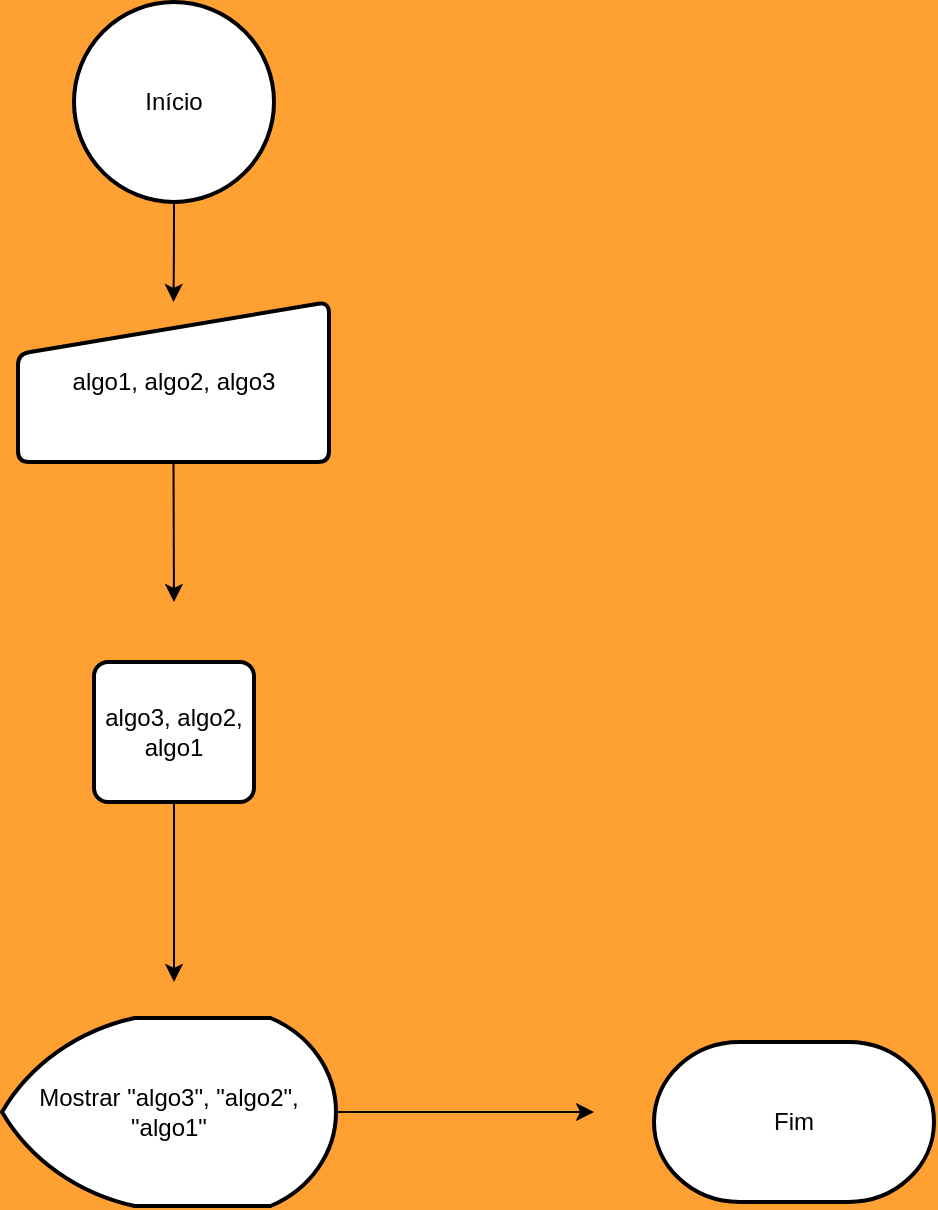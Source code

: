 <mxfile version="14.6.6" type="device"><diagram id="C5RBs43oDa-KdzZeNtuy" name="Page-1"><mxGraphModel dx="1422" dy="791" grid="0" gridSize="10" guides="1" tooltips="1" connect="1" arrows="1" fold="1" page="1" pageScale="1" pageWidth="827" pageHeight="1169" background="#FFA033" math="0" shadow="0"><root><mxCell id="WIyWlLk6GJQsqaUBKTNV-0"/><mxCell id="WIyWlLk6GJQsqaUBKTNV-1" parent="WIyWlLk6GJQsqaUBKTNV-0"/><mxCell id="uEam7YKlTNYvMYkmMTyD-28" style="edgeStyle=orthogonalEdgeStyle;rounded=0;orthogonalLoop=1;jettySize=auto;html=1;exitX=0.5;exitY=1;exitDx=0;exitDy=0;exitPerimeter=0;curved=1;" edge="1" parent="WIyWlLk6GJQsqaUBKTNV-1" source="uEam7YKlTNYvMYkmMTyD-1" target="uEam7YKlTNYvMYkmMTyD-3"><mxGeometry relative="1" as="geometry"/></mxCell><mxCell id="uEam7YKlTNYvMYkmMTyD-1" value="Início" style="strokeWidth=2;html=1;shape=mxgraph.flowchart.start_2;whiteSpace=wrap;" vertex="1" parent="WIyWlLk6GJQsqaUBKTNV-1"><mxGeometry x="364" y="40" width="100" height="100" as="geometry"/></mxCell><mxCell id="uEam7YKlTNYvMYkmMTyD-30" style="edgeStyle=orthogonalEdgeStyle;rounded=0;orthogonalLoop=1;jettySize=auto;html=1;exitX=0.5;exitY=1;exitDx=0;exitDy=0;curved=1;" edge="1" parent="WIyWlLk6GJQsqaUBKTNV-1" source="uEam7YKlTNYvMYkmMTyD-3"><mxGeometry relative="1" as="geometry"><mxPoint x="414" y="340" as="targetPoint"/></mxGeometry></mxCell><mxCell id="uEam7YKlTNYvMYkmMTyD-3" value="algo1, algo2, algo3" style="html=1;strokeWidth=2;shape=manualInput;whiteSpace=wrap;rounded=1;size=26;arcSize=11;" vertex="1" parent="WIyWlLk6GJQsqaUBKTNV-1"><mxGeometry x="336" y="190" width="155.5" height="80" as="geometry"/></mxCell><mxCell id="uEam7YKlTNYvMYkmMTyD-45" style="edgeStyle=orthogonalEdgeStyle;rounded=0;orthogonalLoop=1;jettySize=auto;html=1;exitX=0.5;exitY=1;exitDx=0;exitDy=0;curved=1;" edge="1" parent="WIyWlLk6GJQsqaUBKTNV-1" source="uEam7YKlTNYvMYkmMTyD-35"><mxGeometry relative="1" as="geometry"><mxPoint x="414" y="530" as="targetPoint"/></mxGeometry></mxCell><mxCell id="uEam7YKlTNYvMYkmMTyD-35" value="algo3, algo2, algo1" style="rounded=1;whiteSpace=wrap;html=1;absoluteArcSize=1;arcSize=14;strokeWidth=2;" vertex="1" parent="WIyWlLk6GJQsqaUBKTNV-1"><mxGeometry x="374" y="370" width="80" height="70" as="geometry"/></mxCell><mxCell id="uEam7YKlTNYvMYkmMTyD-43" style="edgeStyle=orthogonalEdgeStyle;rounded=0;orthogonalLoop=1;jettySize=auto;html=1;exitX=1;exitY=0.5;exitDx=0;exitDy=0;exitPerimeter=0;curved=1;" edge="1" parent="WIyWlLk6GJQsqaUBKTNV-1" source="uEam7YKlTNYvMYkmMTyD-41"><mxGeometry relative="1" as="geometry"><mxPoint x="624" y="595" as="targetPoint"/></mxGeometry></mxCell><mxCell id="uEam7YKlTNYvMYkmMTyD-41" value="Mostrar &quot;algo3&quot;, &quot;algo2&quot;, &quot;algo1&quot;" style="strokeWidth=2;html=1;shape=mxgraph.flowchart.display;whiteSpace=wrap;" vertex="1" parent="WIyWlLk6GJQsqaUBKTNV-1"><mxGeometry x="328" y="548" width="167" height="94" as="geometry"/></mxCell><mxCell id="uEam7YKlTNYvMYkmMTyD-44" value="Fim" style="strokeWidth=2;html=1;shape=mxgraph.flowchart.terminator;whiteSpace=wrap;direction=west;" vertex="1" parent="WIyWlLk6GJQsqaUBKTNV-1"><mxGeometry x="654" y="560" width="140" height="80" as="geometry"/></mxCell></root></mxGraphModel></diagram></mxfile>